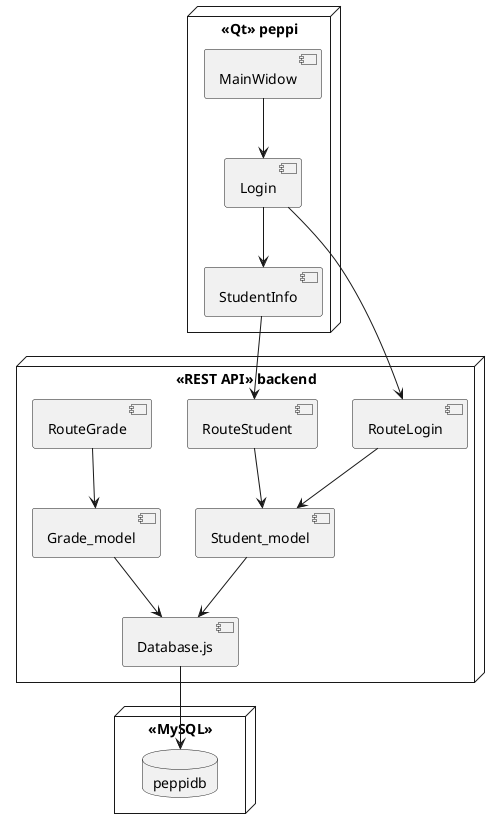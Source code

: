 @startuml

node "<<Qt>> peppi" {
  [MainWidow] -->  [Login]
  [Login] --> [StudentInfo]
}

node "<<REST API>> backend" {
  [RouteLogin]
  [Login] --> [RouteLogin]
  [RouteLogin] --> [Student_model]  
  [StudentInfo] --> [RouteStudent]
  [RouteStudent] -->  [Student_model] 
  [RouteGrade] -->   [Grade_model] 


  [Grade_model] -->[Database.js]
  [Student_model] --> [Database.js]
}

node "<<MySQL>>" {
  database peppidb
}



[Database.js] --> [peppidb]

@enduml